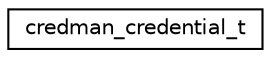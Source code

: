 digraph "Graphical Class Hierarchy"
{
 // LATEX_PDF_SIZE
  edge [fontname="Helvetica",fontsize="10",labelfontname="Helvetica",labelfontsize="10"];
  node [fontname="Helvetica",fontsize="10",shape=record];
  rankdir="LR";
  Node0 [label="credman_credential_t",height=0.2,width=0.4,color="black", fillcolor="white", style="filled",URL="$structcredman__credential__t.html",tooltip="Credential information."];
}
